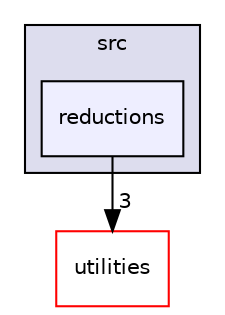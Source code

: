 digraph "reductions" {
  compound=true
  node [ fontsize="10", fontname="Helvetica"];
  edge [ labelfontsize="10", labelfontname="Helvetica"];
  subgraph clusterdir_68267d1309a1af8e8297ef4c3efbcdba {
    graph [ bgcolor="#ddddee", pencolor="black", label="src" fontname="Helvetica", fontsize="10", URL="dir_68267d1309a1af8e8297ef4c3efbcdba.html"]
  dir_488a33708a2424608dead1afd03824f0 [shape=box, label="reductions", style="filled", fillcolor="#eeeeff", pencolor="black", URL="dir_488a33708a2424608dead1afd03824f0.html"];
  }
  dir_7b5d38f1875f1b693f62ca6a108a1129 [shape=box label="utilities" fillcolor="white" style="filled" color="red" URL="dir_7b5d38f1875f1b693f62ca6a108a1129.html"];
  dir_488a33708a2424608dead1afd03824f0->dir_7b5d38f1875f1b693f62ca6a108a1129 [headlabel="3", labeldistance=1.5 headhref="dir_000037_000006.html"];
}
